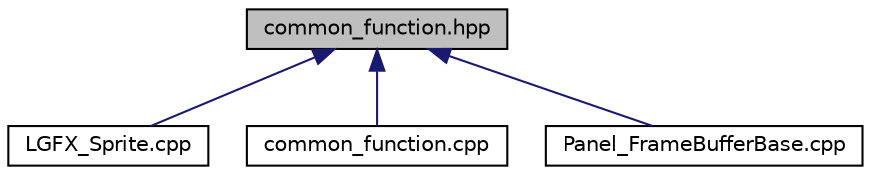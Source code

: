 digraph "common_function.hpp"
{
 // LATEX_PDF_SIZE
  edge [fontname="Helvetica",fontsize="10",labelfontname="Helvetica",labelfontsize="10"];
  node [fontname="Helvetica",fontsize="10",shape=record];
  Node1 [label="common_function.hpp",height=0.2,width=0.4,color="black", fillcolor="grey75", style="filled", fontcolor="black",tooltip=" "];
  Node1 -> Node2 [dir="back",color="midnightblue",fontsize="10",style="solid",fontname="Helvetica"];
  Node2 [label="LGFX_Sprite.cpp",height=0.2,width=0.4,color="black", fillcolor="white", style="filled",URL="$d0/dea/LGFX__Sprite_8cpp.html",tooltip=" "];
  Node1 -> Node3 [dir="back",color="midnightblue",fontsize="10",style="solid",fontname="Helvetica"];
  Node3 [label="common_function.cpp",height=0.2,width=0.4,color="black", fillcolor="white", style="filled",URL="$da/d92/common__function_8cpp.html",tooltip=" "];
  Node1 -> Node4 [dir="back",color="midnightblue",fontsize="10",style="solid",fontname="Helvetica"];
  Node4 [label="Panel_FrameBufferBase.cpp",height=0.2,width=0.4,color="black", fillcolor="white", style="filled",URL="$dd/dfb/Panel__FrameBufferBase_8cpp.html",tooltip=" "];
}
